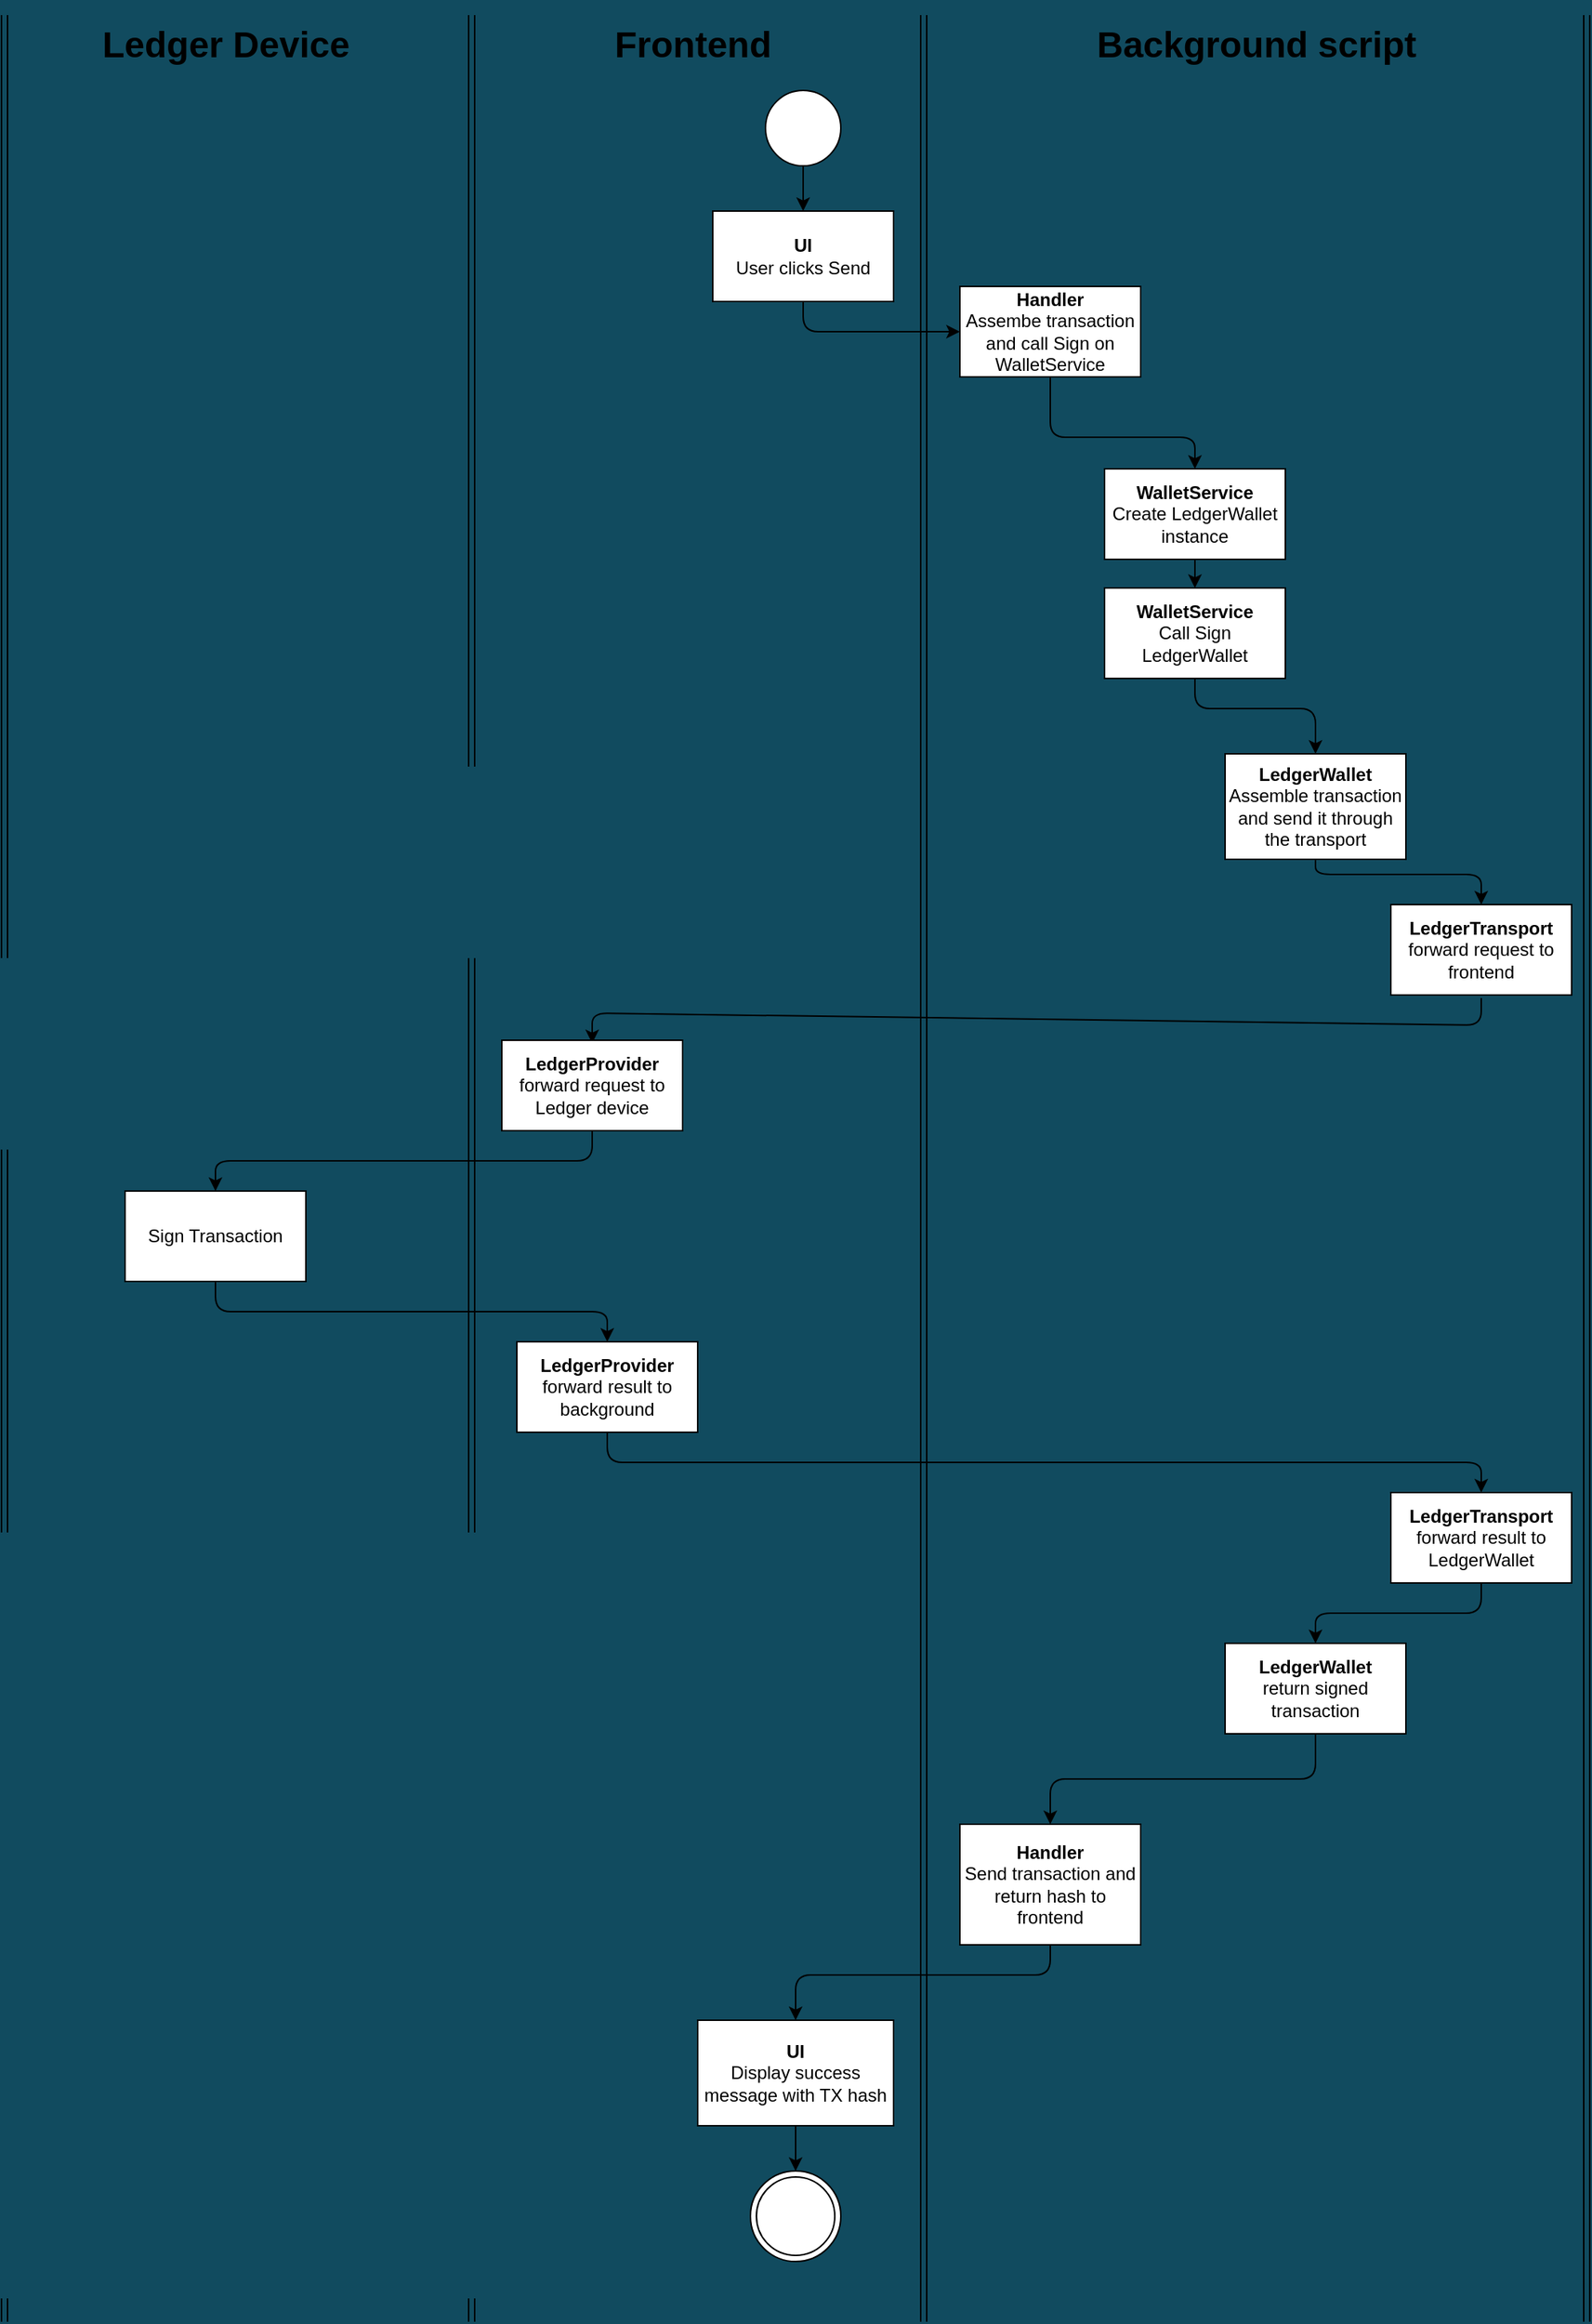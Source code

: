 <mxfile>
    <diagram id="lq-RA1kHXfyaoD9Zy4br" name="Page-1">
        <mxGraphModel dx="3863" dy="1467" grid="1" gridSize="10" guides="1" tooltips="1" connect="1" arrows="1" fold="1" page="1" pageScale="1" pageWidth="827" pageHeight="1169" background="#114B5F" math="0" shadow="0">
            <root>
                <mxCell id="0"/>
                <mxCell id="1" parent="0"/>
                <mxCell id="10" value="&lt;h1&gt;Background script&lt;/h1&gt;" style="text;html=1;strokeColor=none;fillColor=none;spacing=5;spacingTop=-20;whiteSpace=wrap;overflow=hidden;rounded=0;fontStyle=1" vertex="1" parent="1">
                    <mxGeometry x="380" y="120" width="230" height="40" as="geometry"/>
                </mxCell>
                <mxCell id="11" value="&lt;h1&gt;Ledger Device&lt;/h1&gt;" style="text;html=1;strokeColor=none;fillColor=none;spacing=5;spacingTop=-20;whiteSpace=wrap;overflow=hidden;rounded=0;" vertex="1" parent="1">
                    <mxGeometry x="-280" y="120" width="190" height="40" as="geometry"/>
                </mxCell>
                <mxCell id="12" value="&lt;h1&gt;Frontend&lt;/h1&gt;" style="text;html=1;strokeColor=none;fillColor=none;spacing=5;spacingTop=-20;whiteSpace=wrap;overflow=hidden;rounded=0;" vertex="1" parent="1">
                    <mxGeometry x="60" y="120" width="190" height="40" as="geometry"/>
                </mxCell>
                <mxCell id="19" style="edgeStyle=none;html=1;exitX=0.5;exitY=1;exitDx=0;exitDy=0;entryX=0;entryY=0.5;entryDx=0;entryDy=0;" edge="1" parent="1" source="14" target="17">
                    <mxGeometry relative="1" as="geometry">
                        <Array as="points">
                            <mxPoint x="190" y="330"/>
                        </Array>
                    </mxGeometry>
                </mxCell>
                <mxCell id="14" value="&lt;b&gt;UI&lt;/b&gt;&lt;br&gt;User clicks Send" style="rounded=0;whiteSpace=wrap;html=1;" vertex="1" parent="1">
                    <mxGeometry x="130" y="250" width="120" height="60" as="geometry"/>
                </mxCell>
                <mxCell id="16" style="edgeStyle=none;html=1;exitX=0.5;exitY=1;exitDx=0;exitDy=0;entryX=0.5;entryY=0;entryDx=0;entryDy=0;" edge="1" parent="1" source="15" target="14">
                    <mxGeometry relative="1" as="geometry"/>
                </mxCell>
                <mxCell id="15" value="" style="ellipse;whiteSpace=wrap;html=1;aspect=fixed;" vertex="1" parent="1">
                    <mxGeometry x="165" y="170" width="50" height="50" as="geometry"/>
                </mxCell>
                <mxCell id="21" value="" style="edgeStyle=none;html=1;entryX=0.5;entryY=0;entryDx=0;entryDy=0;" edge="1" parent="1" source="17" target="22">
                    <mxGeometry relative="1" as="geometry">
                        <mxPoint x="524.667" y="390" as="targetPoint"/>
                        <Array as="points">
                            <mxPoint x="354" y="400"/>
                            <mxPoint x="450" y="400"/>
                        </Array>
                    </mxGeometry>
                </mxCell>
                <mxCell id="17" value="&lt;b&gt;Handler&lt;/b&gt;&lt;br&gt;Assembe transaction and call Sign on WalletService" style="whiteSpace=wrap;html=1;rounded=0;" vertex="1" parent="1">
                    <mxGeometry x="294" y="300" width="120" height="60" as="geometry"/>
                </mxCell>
                <mxCell id="25" value="" style="edgeStyle=none;html=1;" edge="1" parent="1" source="22" target="24">
                    <mxGeometry relative="1" as="geometry"/>
                </mxCell>
                <mxCell id="22" value="&lt;b&gt;WalletService&lt;/b&gt;&lt;br&gt;Create LedgerWallet instance" style="whiteSpace=wrap;html=1;rounded=0;" vertex="1" parent="1">
                    <mxGeometry x="390" y="421" width="120" height="60" as="geometry"/>
                </mxCell>
                <mxCell id="27" style="edgeStyle=none;html=1;entryX=0.5;entryY=0;entryDx=0;entryDy=0;" edge="1" parent="1" source="24" target="48">
                    <mxGeometry relative="1" as="geometry">
                        <Array as="points">
                            <mxPoint x="450" y="580"/>
                            <mxPoint x="530" y="580"/>
                        </Array>
                    </mxGeometry>
                </mxCell>
                <mxCell id="24" value="&lt;b&gt;WalletService&lt;/b&gt;&lt;br&gt;Call Sign LedgerWallet" style="whiteSpace=wrap;html=1;rounded=0;" vertex="1" parent="1">
                    <mxGeometry x="390" y="500" width="120" height="60" as="geometry"/>
                </mxCell>
                <mxCell id="54" style="edgeStyle=none;html=1;exitX=0.5;exitY=1;exitDx=0;exitDy=0;entryX=0.5;entryY=0;entryDx=0;entryDy=0;" edge="1" parent="1">
                    <mxGeometry relative="1" as="geometry">
                        <mxPoint x="640" y="772" as="sourcePoint"/>
                        <mxPoint x="50" y="802" as="targetPoint"/>
                        <Array as="points">
                            <mxPoint x="640" y="790"/>
                            <mxPoint x="50" y="782"/>
                        </Array>
                    </mxGeometry>
                </mxCell>
                <mxCell id="26" value="&lt;b&gt;LedgerTransport&lt;/b&gt;&lt;br&gt;forward request to frontend" style="whiteSpace=wrap;html=1;rounded=0;" vertex="1" parent="1">
                    <mxGeometry x="580" y="710" width="120" height="60" as="geometry"/>
                </mxCell>
                <mxCell id="31" value="" style="edgeStyle=none;html=1;exitX=0.5;exitY=1;exitDx=0;exitDy=0;entryX=0.5;entryY=0;entryDx=0;entryDy=0;" edge="1" parent="1" source="28" target="30">
                    <mxGeometry relative="1" as="geometry">
                        <Array as="points">
                            <mxPoint x="50" y="880"/>
                            <mxPoint x="-200" y="880"/>
                        </Array>
                    </mxGeometry>
                </mxCell>
                <mxCell id="28" value="&lt;b&gt;LedgerProvider&lt;/b&gt;&lt;br&gt;forward request to Ledger device" style="whiteSpace=wrap;html=1;rounded=0;" vertex="1" parent="1">
                    <mxGeometry x="-10" y="800" width="120" height="60" as="geometry"/>
                </mxCell>
                <mxCell id="33" style="edgeStyle=none;html=1;entryX=0.5;entryY=0;entryDx=0;entryDy=0;exitX=0.5;exitY=1;exitDx=0;exitDy=0;" edge="1" parent="1" source="30" target="32">
                    <mxGeometry relative="1" as="geometry">
                        <Array as="points">
                            <mxPoint x="-200" y="980"/>
                            <mxPoint x="60" y="980"/>
                        </Array>
                    </mxGeometry>
                </mxCell>
                <mxCell id="30" value="Sign Transaction" style="whiteSpace=wrap;html=1;rounded=0;" vertex="1" parent="1">
                    <mxGeometry x="-260" y="900" width="120" height="60" as="geometry"/>
                </mxCell>
                <mxCell id="45" style="edgeStyle=none;html=1;exitX=0.5;exitY=1;exitDx=0;exitDy=0;entryX=0.5;entryY=0;entryDx=0;entryDy=0;" edge="1" parent="1" source="32" target="34">
                    <mxGeometry relative="1" as="geometry">
                        <Array as="points">
                            <mxPoint x="60" y="1080"/>
                            <mxPoint x="640" y="1080"/>
                        </Array>
                    </mxGeometry>
                </mxCell>
                <mxCell id="32" value="&lt;b&gt;LedgerProvider&lt;/b&gt;&lt;br&gt;forward result to background" style="whiteSpace=wrap;html=1;rounded=0;" vertex="1" parent="1">
                    <mxGeometry y="1000" width="120" height="60" as="geometry"/>
                </mxCell>
                <mxCell id="36" value="" style="edgeStyle=none;html=1;exitX=0.5;exitY=1;exitDx=0;exitDy=0;entryX=0.5;entryY=0;entryDx=0;entryDy=0;" edge="1" parent="1" source="34" target="35">
                    <mxGeometry relative="1" as="geometry">
                        <Array as="points">
                            <mxPoint x="640" y="1180"/>
                            <mxPoint x="530" y="1180"/>
                        </Array>
                    </mxGeometry>
                </mxCell>
                <mxCell id="34" value="&lt;b&gt;LedgerTransport&lt;/b&gt;&lt;br&gt;forward result to LedgerWallet" style="whiteSpace=wrap;html=1;rounded=0;" vertex="1" parent="1">
                    <mxGeometry x="580" y="1100" width="120" height="60" as="geometry"/>
                </mxCell>
                <mxCell id="38" value="" style="edgeStyle=none;html=1;exitX=0.5;exitY=1;exitDx=0;exitDy=0;entryX=0.5;entryY=0;entryDx=0;entryDy=0;" edge="1" parent="1" source="35" target="37">
                    <mxGeometry relative="1" as="geometry">
                        <Array as="points">
                            <mxPoint x="530" y="1290"/>
                            <mxPoint x="354" y="1290"/>
                        </Array>
                    </mxGeometry>
                </mxCell>
                <mxCell id="35" value="&lt;b&gt;LedgerWallet&lt;/b&gt;&lt;br&gt;return signed transaction" style="whiteSpace=wrap;html=1;rounded=0;" vertex="1" parent="1">
                    <mxGeometry x="470" y="1200" width="120" height="60" as="geometry"/>
                </mxCell>
                <mxCell id="41" value="" style="edgeStyle=none;html=1;exitX=0.5;exitY=1;exitDx=0;exitDy=0;entryX=0.5;entryY=0;entryDx=0;entryDy=0;" edge="1" parent="1" source="37" target="40">
                    <mxGeometry relative="1" as="geometry">
                        <Array as="points">
                            <mxPoint x="354" y="1420"/>
                            <mxPoint x="185" y="1420"/>
                        </Array>
                    </mxGeometry>
                </mxCell>
                <mxCell id="37" value="&lt;b&gt;Handler&lt;/b&gt;&lt;br&gt;Send transaction and return hash to frontend" style="whiteSpace=wrap;html=1;rounded=0;" vertex="1" parent="1">
                    <mxGeometry x="294" y="1320" width="120" height="80" as="geometry"/>
                </mxCell>
                <mxCell id="43" value="" style="edgeStyle=none;html=1;entryX=0.5;entryY=0;entryDx=0;entryDy=0;" edge="1" parent="1" source="40" target="44">
                    <mxGeometry relative="1" as="geometry">
                        <mxPoint x="185" y="1575" as="targetPoint"/>
                    </mxGeometry>
                </mxCell>
                <mxCell id="40" value="&lt;b&gt;UI&lt;/b&gt;&lt;br&gt;Display success message with TX hash" style="whiteSpace=wrap;html=1;rounded=0;" vertex="1" parent="1">
                    <mxGeometry x="120" y="1450" width="130" height="70" as="geometry"/>
                </mxCell>
                <mxCell id="44" value="" style="ellipse;shape=doubleEllipse;whiteSpace=wrap;html=1;aspect=fixed;" vertex="1" parent="1">
                    <mxGeometry x="155" y="1550" width="60" height="60" as="geometry"/>
                </mxCell>
                <mxCell id="53" style="edgeStyle=none;html=1;exitX=0.5;exitY=1;exitDx=0;exitDy=0;entryX=0.5;entryY=0;entryDx=0;entryDy=0;" edge="1" parent="1" source="48" target="26">
                    <mxGeometry relative="1" as="geometry">
                        <Array as="points">
                            <mxPoint x="530" y="690"/>
                            <mxPoint x="640" y="690"/>
                        </Array>
                    </mxGeometry>
                </mxCell>
                <mxCell id="48" value="&lt;b&gt;LedgerWallet&lt;/b&gt;&lt;br&gt;Assemble transaction and send it through the transport" style="whiteSpace=wrap;html=1;rounded=0;" vertex="1" parent="1">
                    <mxGeometry x="470" y="610" width="120" height="70" as="geometry"/>
                </mxCell>
                <mxCell id="49" value="" style="endArrow=none;html=1;shape=link;" edge="1" parent="1">
                    <mxGeometry width="50" height="50" relative="1" as="geometry">
                        <mxPoint x="-30" y="1650" as="sourcePoint"/>
                        <mxPoint x="-30" y="120" as="targetPoint"/>
                    </mxGeometry>
                </mxCell>
                <mxCell id="50" value="" style="edgeStyle=none;orthogonalLoop=1;jettySize=auto;html=1;shape=link;" edge="1" parent="1">
                    <mxGeometry width="80" relative="1" as="geometry">
                        <mxPoint x="270" y="1650" as="sourcePoint"/>
                        <mxPoint x="270" y="120" as="targetPoint"/>
                        <Array as="points"/>
                    </mxGeometry>
                </mxCell>
                <mxCell id="51" value="" style="edgeStyle=none;orthogonalLoop=1;jettySize=auto;html=1;shape=link;" edge="1" parent="1">
                    <mxGeometry width="80" relative="1" as="geometry">
                        <mxPoint x="710" y="1650" as="sourcePoint"/>
                        <mxPoint x="710" y="120" as="targetPoint"/>
                        <Array as="points"/>
                    </mxGeometry>
                </mxCell>
                <mxCell id="52" value="" style="edgeStyle=none;orthogonalLoop=1;jettySize=auto;html=1;shape=link;" edge="1" parent="1">
                    <mxGeometry width="80" relative="1" as="geometry">
                        <mxPoint x="-340" y="1650" as="sourcePoint"/>
                        <mxPoint x="-340" y="120" as="targetPoint"/>
                        <Array as="points"/>
                    </mxGeometry>
                </mxCell>
            </root>
        </mxGraphModel>
    </diagram>
</mxfile>
